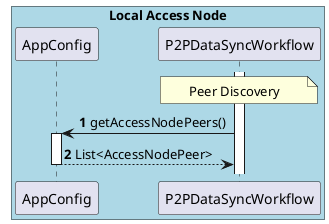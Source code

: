 @startuml
'https://plantuml.com/sequence-diagram

autonumber
skinparam BoxPadding 10

' -------------------- Headers -------------------- '

box "Local Access Node" #LightBlue
    participant "AppConfig" as app_config
    participant "P2PDataSyncWorkflow" as p2p_data_sync_workflow
end box

' -------------------- Diagram -------------------- '

note over p2p_data_sync_workflow, p2p_data_sync_workflow
    Peer Discovery
end note

activate p2p_data_sync_workflow

p2p_data_sync_workflow -> app_config++: getAccessNodePeers()
return List<AccessNodePeer>




@enduml
